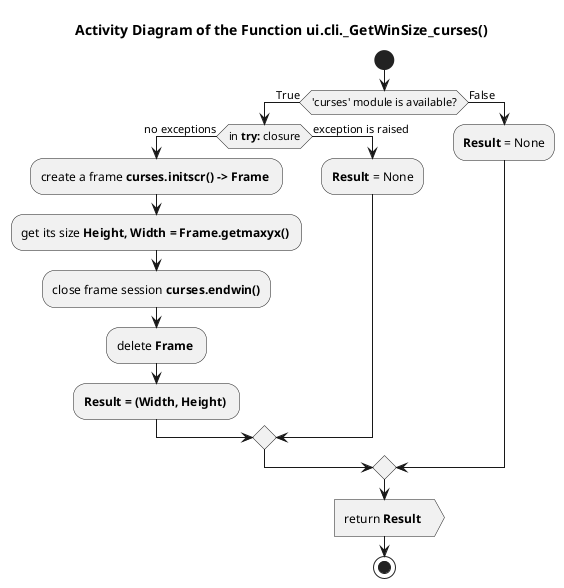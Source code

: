 @startuml sudoku_ui_cli_terminal_size_getwinsize_curses

title Activity Diagram of the Function ui.cli._GetWinSize_curses()

start

if ('curses' module is available?) then (True)
    if (in <b>try:</b> closure) then (no exceptions)
        :create a frame <b>curses.initscr() -> Frame</b> ;
        
        :get its size <b>Height, Width = Frame.getmaxyx()</b> ;
        
        :close frame session <b>curses.endwin()</b>;
        
        :delete <b>Frame</b> ;
        
        :<b>Result = (Width, Height)</b> ;
    else (exception is raised)
        :<b>Result</b> = None;
    endif
else (False)
    :<b>Result</b> = None;
endif

:return <b>Result</b> >

stop

@enduml